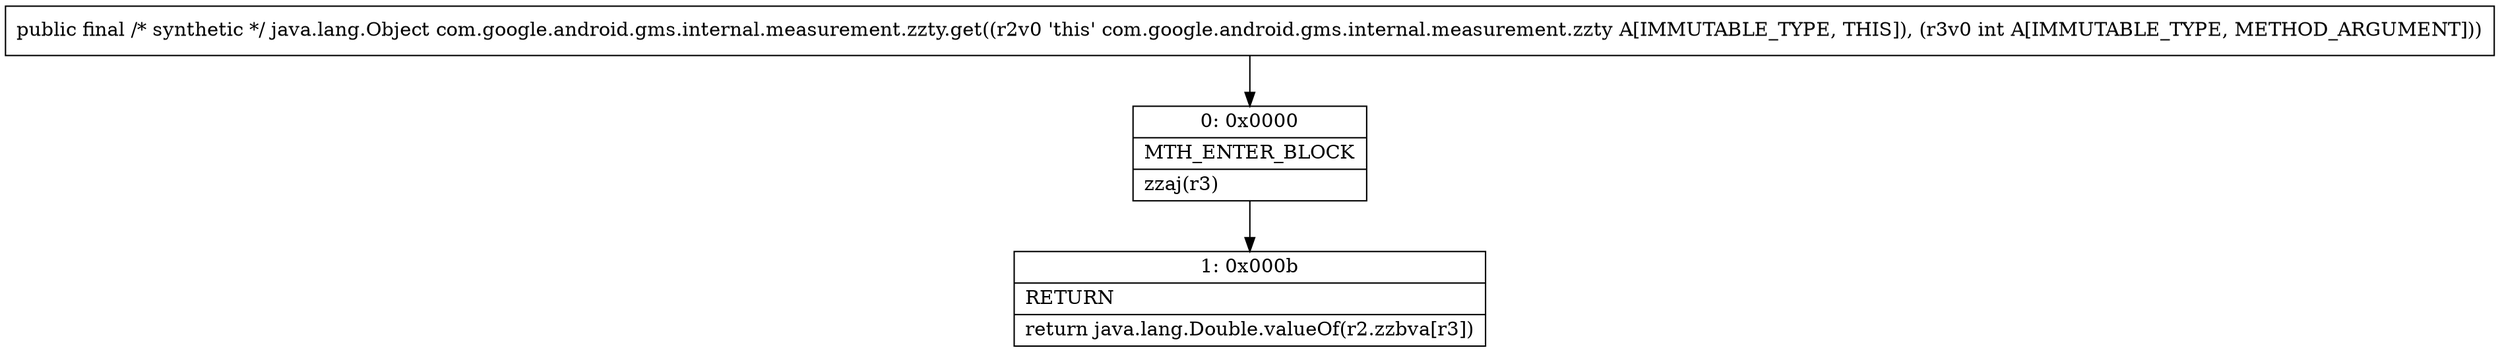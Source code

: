 digraph "CFG forcom.google.android.gms.internal.measurement.zzty.get(I)Ljava\/lang\/Object;" {
Node_0 [shape=record,label="{0\:\ 0x0000|MTH_ENTER_BLOCK\l|zzaj(r3)\l}"];
Node_1 [shape=record,label="{1\:\ 0x000b|RETURN\l|return java.lang.Double.valueOf(r2.zzbva[r3])\l}"];
MethodNode[shape=record,label="{public final \/* synthetic *\/ java.lang.Object com.google.android.gms.internal.measurement.zzty.get((r2v0 'this' com.google.android.gms.internal.measurement.zzty A[IMMUTABLE_TYPE, THIS]), (r3v0 int A[IMMUTABLE_TYPE, METHOD_ARGUMENT])) }"];
MethodNode -> Node_0;
Node_0 -> Node_1;
}

